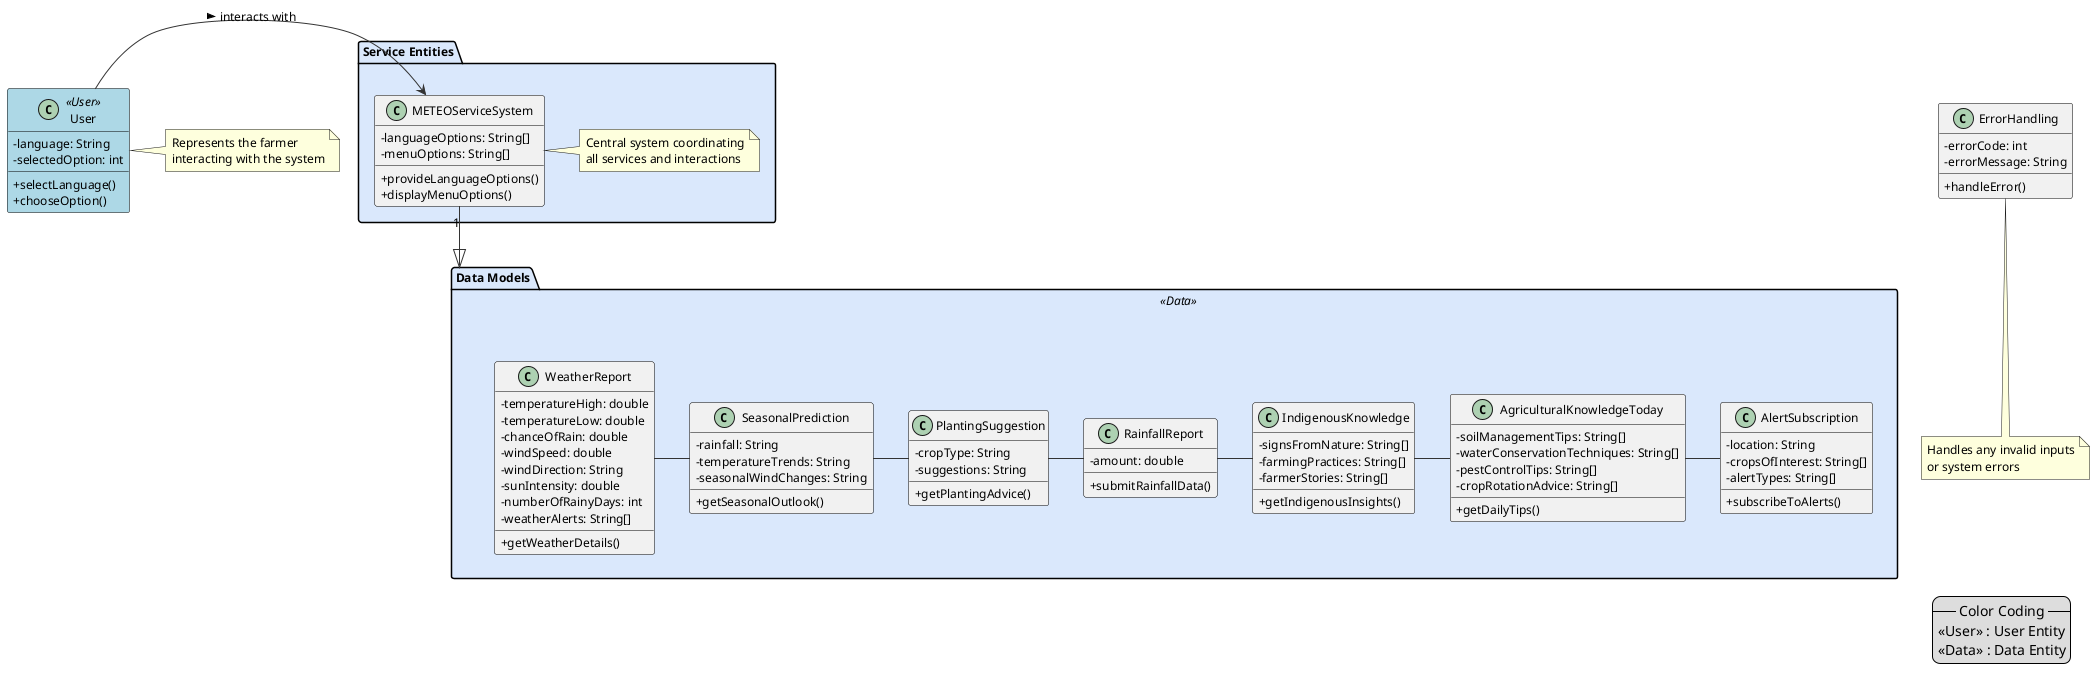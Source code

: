 @startuml
skinparam rectangle {
  BackgroundColor<<Data>> Wheat
  BorderColor Black
}

skinparam class {
  BackgroundColor<<User>> LightBlue
  BorderColor Black
  ArrowColor #333333
}

skinparam package {
  BackgroundColor #dae8fc
  BorderColor Black
}

skinparam defaultFontName "Helvetica"
skinparam defaultFontSize 12
skinparam classAttributeIconSize 0

' Definition of stereotypes
class User <<User>> {
  -language: String
  -selectedOption: int
  +selectLanguage()
  +chooseOption()
}
note right of User: Represents the farmer\ninteracting with the system

package "Service Entities" {
  class METEOServiceSystem {
    -languageOptions: String[]
    -menuOptions: String[]
    +provideLanguageOptions()
    +displayMenuOptions()
  }
  note right of METEOServiceSystem: Central system coordinating\nall services and interactions
}

package "Data Models" <<Data>> {
  class WeatherReport {
    -temperatureHigh: double
    -temperatureLow: double
    -chanceOfRain: double
    -windSpeed: double
    -windDirection: String
    -sunIntensity: double
    -numberOfRainyDays: int
    -weatherAlerts: String[]
    +getWeatherDetails()
  }

  class SeasonalPrediction {
    -rainfall: String
    -temperatureTrends: String
    -seasonalWindChanges: String
    +getSeasonalOutlook()
  }

  class PlantingSuggestion {
    -cropType: String
    -suggestions: String
    +getPlantingAdvice()
  }

  class RainfallReport {
    -amount: double
    +submitRainfallData()
  }
  
  class IndigenousKnowledge {
    -signsFromNature: String[]
    -farmingPractices: String[]
    -farmerStories: String[]
    +getIndigenousInsights()
  }
  
  class AgriculturalKnowledgeToday {
    -soilManagementTips: String[]
    -waterConservationTechniques: String[]
    -pestControlTips: String[]
    -cropRotationAdvice: String[]
    +getDailyTips()
  }
  
  class AlertSubscription {
    -location: String
    -cropsOfInterest: String[]
    -alertTypes: String[]
    +subscribeToAlerts()
  }

  WeatherReport -right- SeasonalPrediction
  SeasonalPrediction -right- PlantingSuggestion
  PlantingSuggestion -right- RainfallReport
  RainfallReport -right- IndigenousKnowledge
  IndigenousKnowledge -right- AgriculturalKnowledgeToday
  AgriculturalKnowledgeToday -right- AlertSubscription
}

class ErrorHandling {
  -errorCode: int
  -errorMessage: String
  +handleError()
}
note bottom of ErrorHandling: Handles any invalid inputs\nor system errors

User -right-> METEOServiceSystem : interacts with >
METEOServiceSystem "1" -down-|> "Data Models"

' Optional: add a legend
legend right
  -- Color Coding --
  <<User>> : User Entity
  <<Data>> : Data Entity
end legend

@enduml
